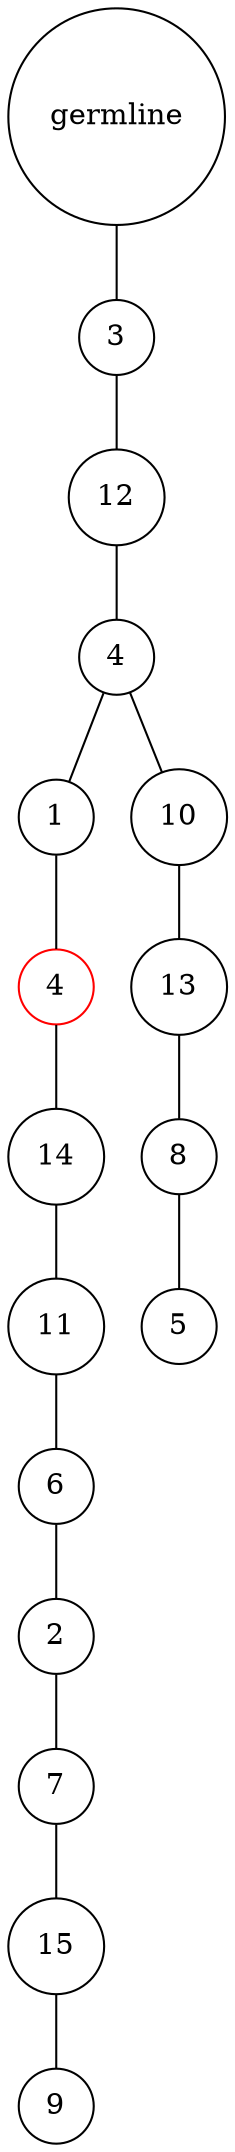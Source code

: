 graph {
	rankdir=UD;
	splines=line;
	node [shape=circle]
	"0x7f28676832b0" [label="germline"];
	"0x7f28676832e0" [label="3"];
	"0x7f28676832b0" -- "0x7f28676832e0" ;
	"0x7f2867683310" [label="12"];
	"0x7f28676832e0" -- "0x7f2867683310" ;
	"0x7f2867683340" [label="4"];
	"0x7f2867683310" -- "0x7f2867683340" ;
	"0x7f2867683370" [label="1"];
	"0x7f2867683340" -- "0x7f2867683370" ;
	"0x7f28676833a0" [label="4",color="red"];
	"0x7f2867683370" -- "0x7f28676833a0" ;
	"0x7f28676833d0" [label="14"];
	"0x7f28676833a0" -- "0x7f28676833d0" ;
	"0x7f2867683400" [label="11"];
	"0x7f28676833d0" -- "0x7f2867683400" ;
	"0x7f2867683430" [label="6"];
	"0x7f2867683400" -- "0x7f2867683430" ;
	"0x7f2867683460" [label="2"];
	"0x7f2867683430" -- "0x7f2867683460" ;
	"0x7f2867683490" [label="7"];
	"0x7f2867683460" -- "0x7f2867683490" ;
	"0x7f28676834c0" [label="15"];
	"0x7f2867683490" -- "0x7f28676834c0" ;
	"0x7f28676834f0" [label="9"];
	"0x7f28676834c0" -- "0x7f28676834f0" ;
	"0x7f2867683520" [label="10"];
	"0x7f2867683340" -- "0x7f2867683520" ;
	"0x7f2867683550" [label="13"];
	"0x7f2867683520" -- "0x7f2867683550" ;
	"0x7f2867683580" [label="8"];
	"0x7f2867683550" -- "0x7f2867683580" ;
	"0x7f28676835b0" [label="5"];
	"0x7f2867683580" -- "0x7f28676835b0" ;
}
